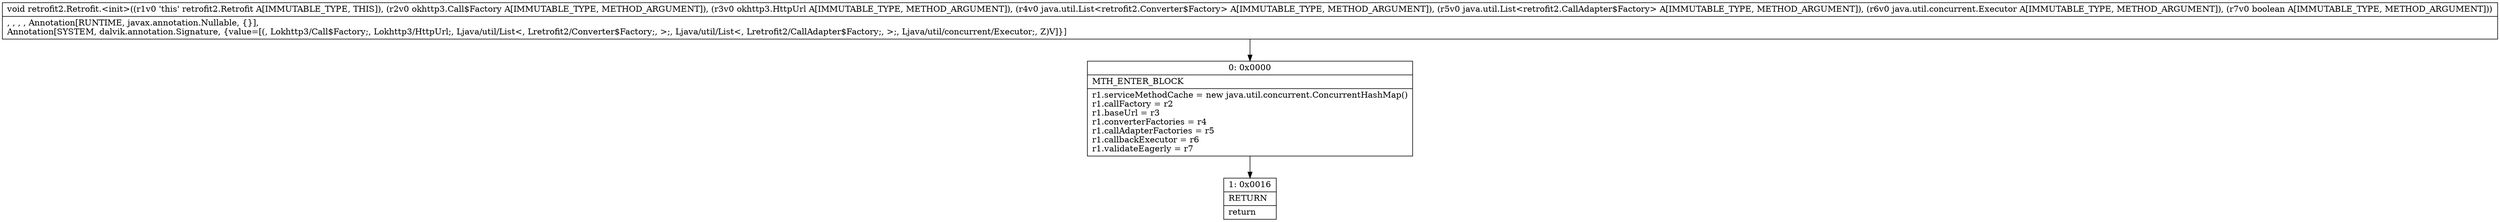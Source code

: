 digraph "CFG forretrofit2.Retrofit.\<init\>(Lokhttp3\/Call$Factory;Lokhttp3\/HttpUrl;Ljava\/util\/List;Ljava\/util\/List;Ljava\/util\/concurrent\/Executor;Z)V" {
Node_0 [shape=record,label="{0\:\ 0x0000|MTH_ENTER_BLOCK\l|r1.serviceMethodCache = new java.util.concurrent.ConcurrentHashMap()\lr1.callFactory = r2\lr1.baseUrl = r3\lr1.converterFactories = r4\lr1.callAdapterFactories = r5\lr1.callbackExecutor = r6\lr1.validateEagerly = r7\l}"];
Node_1 [shape=record,label="{1\:\ 0x0016|RETURN\l|return\l}"];
MethodNode[shape=record,label="{void retrofit2.Retrofit.\<init\>((r1v0 'this' retrofit2.Retrofit A[IMMUTABLE_TYPE, THIS]), (r2v0 okhttp3.Call$Factory A[IMMUTABLE_TYPE, METHOD_ARGUMENT]), (r3v0 okhttp3.HttpUrl A[IMMUTABLE_TYPE, METHOD_ARGUMENT]), (r4v0 java.util.List\<retrofit2.Converter$Factory\> A[IMMUTABLE_TYPE, METHOD_ARGUMENT]), (r5v0 java.util.List\<retrofit2.CallAdapter$Factory\> A[IMMUTABLE_TYPE, METHOD_ARGUMENT]), (r6v0 java.util.concurrent.Executor A[IMMUTABLE_TYPE, METHOD_ARGUMENT]), (r7v0 boolean A[IMMUTABLE_TYPE, METHOD_ARGUMENT]))  | , , , , Annotation[RUNTIME, javax.annotation.Nullable, \{\}], \lAnnotation[SYSTEM, dalvik.annotation.Signature, \{value=[(, Lokhttp3\/Call$Factory;, Lokhttp3\/HttpUrl;, Ljava\/util\/List\<, Lretrofit2\/Converter$Factory;, \>;, Ljava\/util\/List\<, Lretrofit2\/CallAdapter$Factory;, \>;, Ljava\/util\/concurrent\/Executor;, Z)V]\}]\l}"];
MethodNode -> Node_0;
Node_0 -> Node_1;
}

